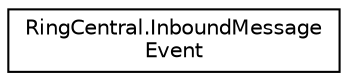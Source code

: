 digraph "Graphical Class Hierarchy"
{
 // LATEX_PDF_SIZE
  edge [fontname="Helvetica",fontsize="10",labelfontname="Helvetica",labelfontsize="10"];
  node [fontname="Helvetica",fontsize="10",shape=record];
  rankdir="LR";
  Node0 [label="RingCentral.InboundMessage\lEvent",height=0.2,width=0.4,color="black", fillcolor="white", style="filled",URL="$classRingCentral_1_1InboundMessageEvent.html",tooltip=" "];
}
